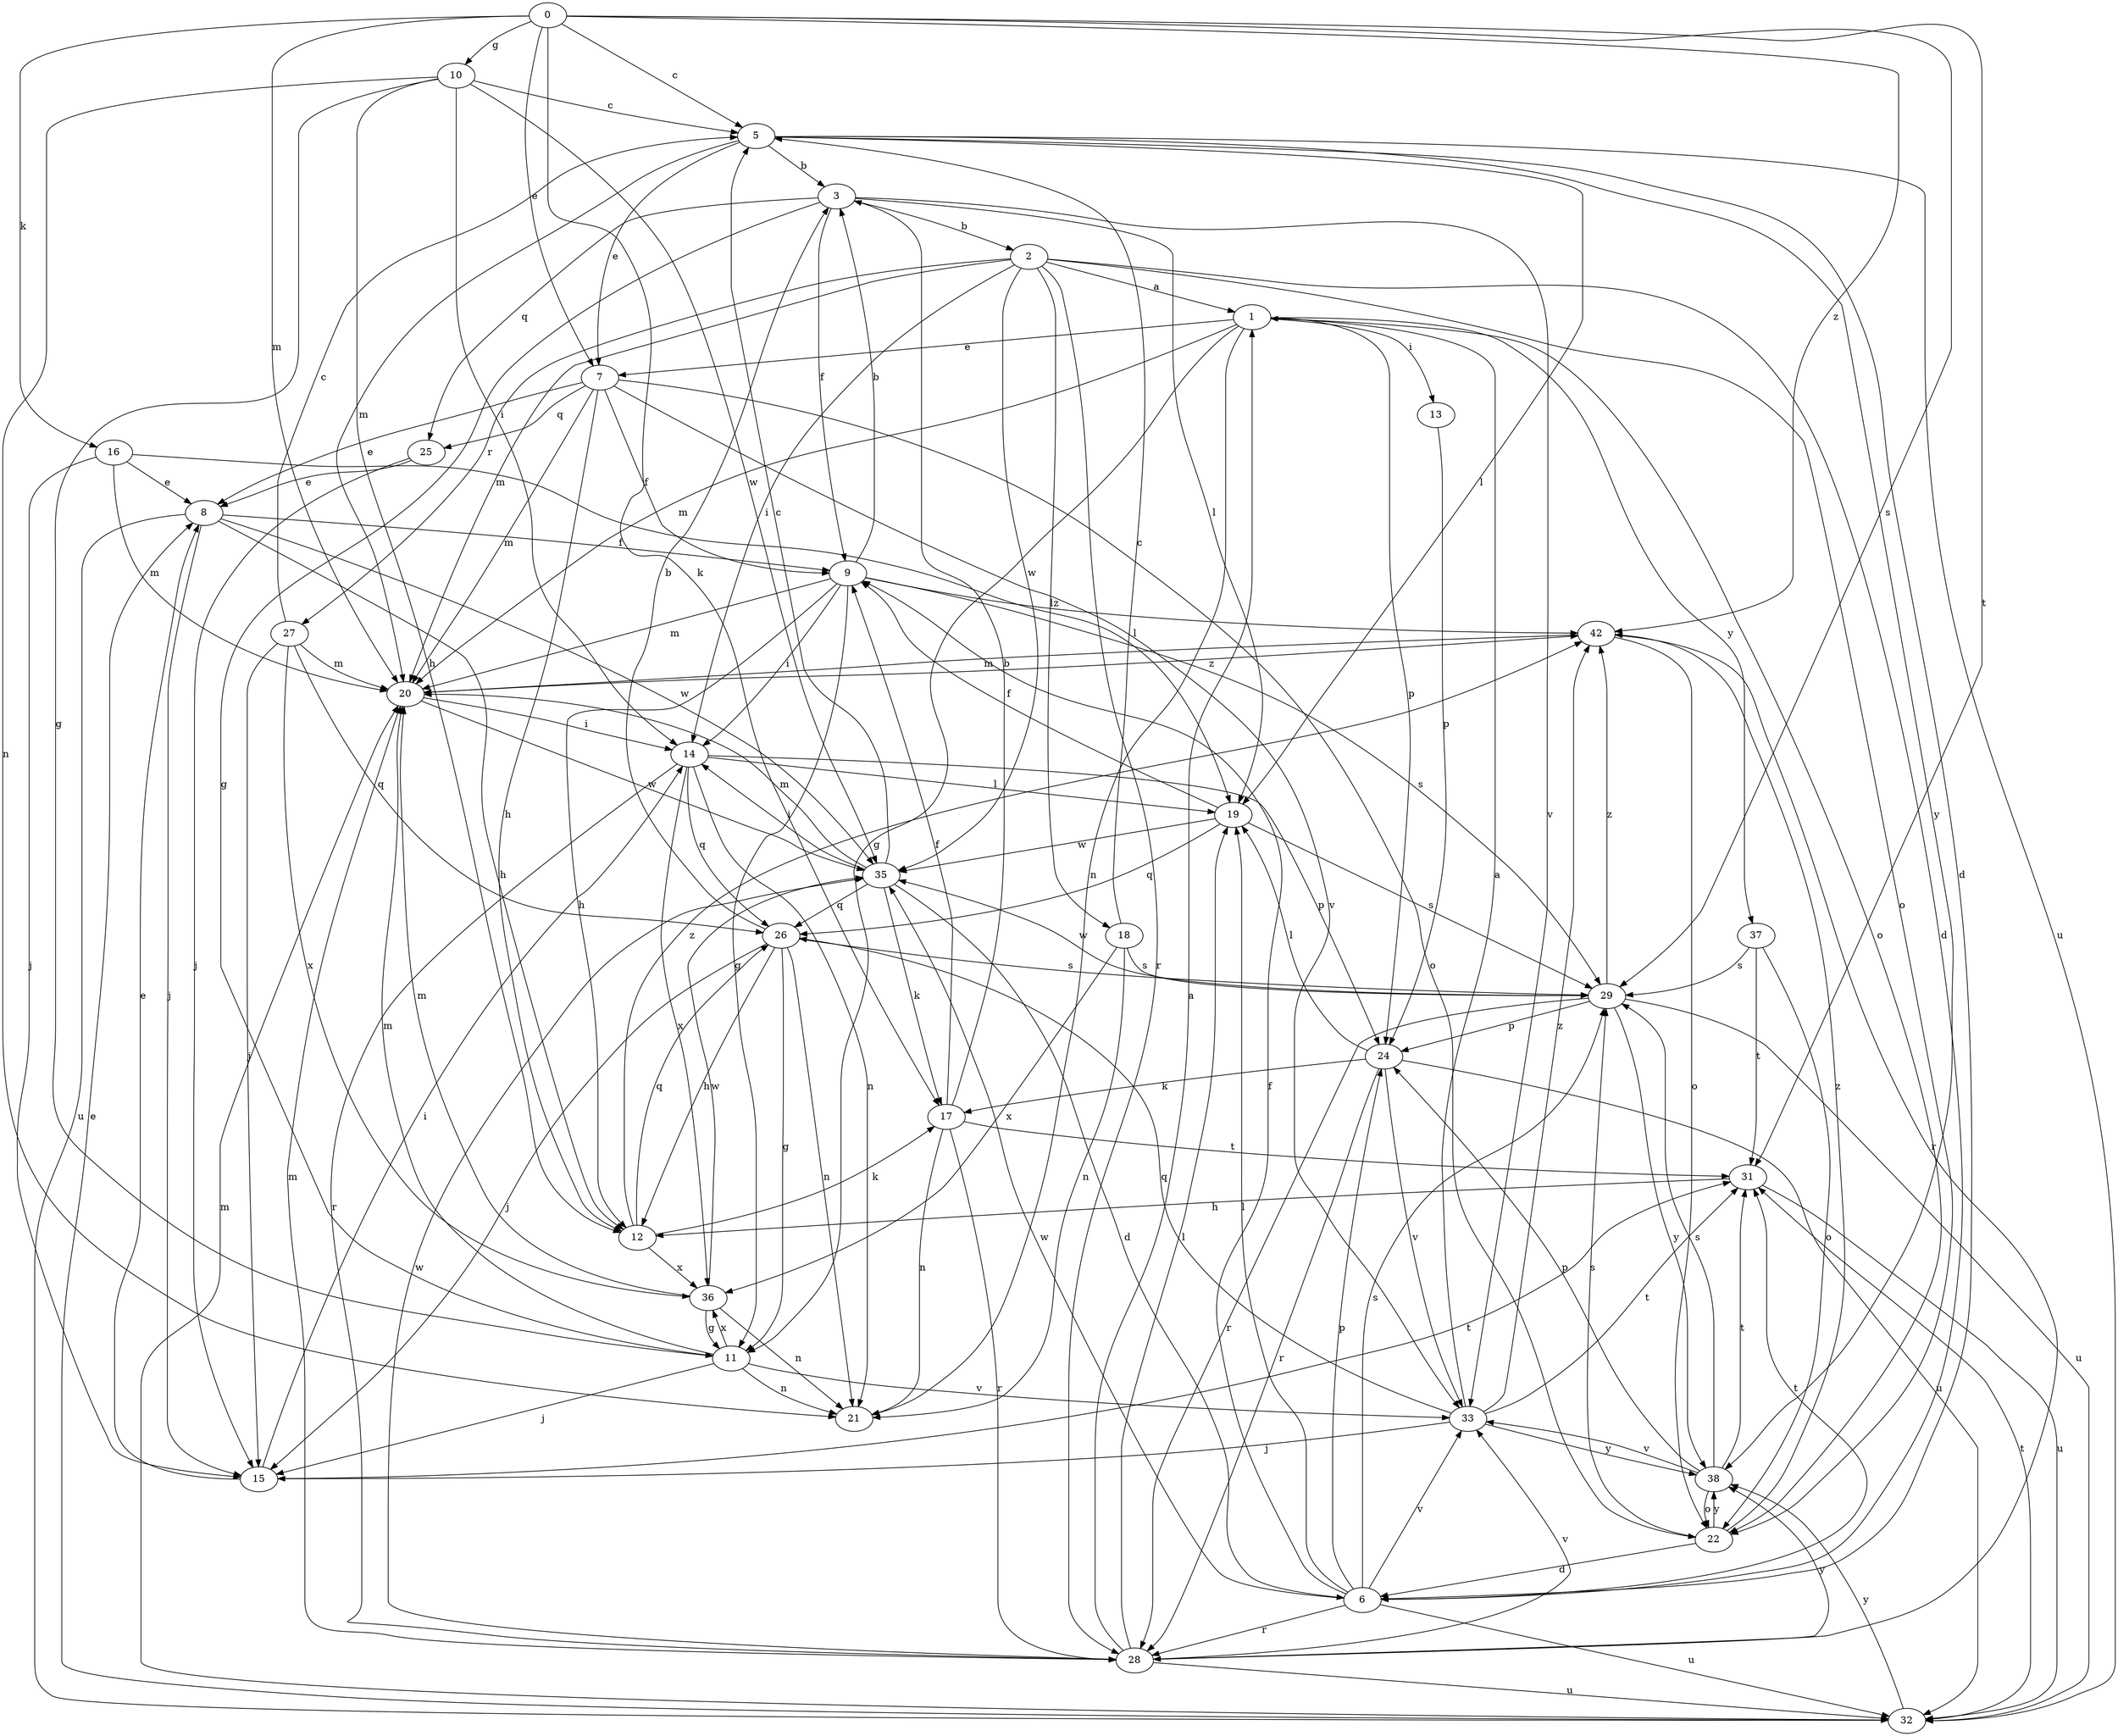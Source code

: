 strict digraph  {
0;
1;
2;
3;
5;
6;
7;
8;
9;
10;
11;
12;
13;
14;
15;
16;
17;
18;
19;
20;
21;
22;
24;
25;
26;
27;
28;
29;
31;
32;
33;
35;
36;
37;
38;
42;
0 -> 5  [label=c];
0 -> 7  [label=e];
0 -> 10  [label=g];
0 -> 16  [label=k];
0 -> 17  [label=k];
0 -> 20  [label=m];
0 -> 29  [label=s];
0 -> 31  [label=t];
0 -> 42  [label=z];
1 -> 7  [label=e];
1 -> 11  [label=g];
1 -> 13  [label=i];
1 -> 20  [label=m];
1 -> 21  [label=n];
1 -> 22  [label=o];
1 -> 24  [label=p];
1 -> 37  [label=y];
2 -> 1  [label=a];
2 -> 6  [label=d];
2 -> 14  [label=i];
2 -> 18  [label=l];
2 -> 20  [label=m];
2 -> 22  [label=o];
2 -> 27  [label=r];
2 -> 28  [label=r];
2 -> 35  [label=w];
3 -> 2  [label=b];
3 -> 9  [label=f];
3 -> 11  [label=g];
3 -> 19  [label=l];
3 -> 25  [label=q];
3 -> 33  [label=v];
5 -> 3  [label=b];
5 -> 6  [label=d];
5 -> 7  [label=e];
5 -> 19  [label=l];
5 -> 20  [label=m];
5 -> 32  [label=u];
5 -> 38  [label=y];
6 -> 9  [label=f];
6 -> 19  [label=l];
6 -> 24  [label=p];
6 -> 28  [label=r];
6 -> 29  [label=s];
6 -> 31  [label=t];
6 -> 32  [label=u];
6 -> 33  [label=v];
6 -> 35  [label=w];
7 -> 8  [label=e];
7 -> 9  [label=f];
7 -> 12  [label=h];
7 -> 20  [label=m];
7 -> 22  [label=o];
7 -> 25  [label=q];
7 -> 33  [label=v];
8 -> 9  [label=f];
8 -> 12  [label=h];
8 -> 15  [label=j];
8 -> 32  [label=u];
8 -> 35  [label=w];
9 -> 3  [label=b];
9 -> 11  [label=g];
9 -> 12  [label=h];
9 -> 14  [label=i];
9 -> 20  [label=m];
9 -> 29  [label=s];
9 -> 42  [label=z];
10 -> 5  [label=c];
10 -> 11  [label=g];
10 -> 12  [label=h];
10 -> 14  [label=i];
10 -> 21  [label=n];
10 -> 35  [label=w];
11 -> 15  [label=j];
11 -> 20  [label=m];
11 -> 21  [label=n];
11 -> 33  [label=v];
11 -> 36  [label=x];
12 -> 17  [label=k];
12 -> 26  [label=q];
12 -> 36  [label=x];
12 -> 42  [label=z];
13 -> 24  [label=p];
14 -> 19  [label=l];
14 -> 21  [label=n];
14 -> 24  [label=p];
14 -> 26  [label=q];
14 -> 28  [label=r];
14 -> 36  [label=x];
15 -> 8  [label=e];
15 -> 14  [label=i];
15 -> 31  [label=t];
16 -> 8  [label=e];
16 -> 15  [label=j];
16 -> 19  [label=l];
16 -> 20  [label=m];
17 -> 3  [label=b];
17 -> 9  [label=f];
17 -> 21  [label=n];
17 -> 28  [label=r];
17 -> 31  [label=t];
18 -> 5  [label=c];
18 -> 21  [label=n];
18 -> 29  [label=s];
18 -> 36  [label=x];
19 -> 9  [label=f];
19 -> 26  [label=q];
19 -> 29  [label=s];
19 -> 35  [label=w];
20 -> 14  [label=i];
20 -> 35  [label=w];
20 -> 42  [label=z];
22 -> 6  [label=d];
22 -> 29  [label=s];
22 -> 38  [label=y];
22 -> 42  [label=z];
24 -> 17  [label=k];
24 -> 19  [label=l];
24 -> 28  [label=r];
24 -> 32  [label=u];
24 -> 33  [label=v];
25 -> 8  [label=e];
25 -> 15  [label=j];
26 -> 3  [label=b];
26 -> 11  [label=g];
26 -> 12  [label=h];
26 -> 15  [label=j];
26 -> 21  [label=n];
26 -> 29  [label=s];
27 -> 5  [label=c];
27 -> 15  [label=j];
27 -> 20  [label=m];
27 -> 26  [label=q];
27 -> 36  [label=x];
28 -> 1  [label=a];
28 -> 19  [label=l];
28 -> 20  [label=m];
28 -> 32  [label=u];
28 -> 33  [label=v];
28 -> 35  [label=w];
28 -> 38  [label=y];
29 -> 24  [label=p];
29 -> 28  [label=r];
29 -> 32  [label=u];
29 -> 35  [label=w];
29 -> 38  [label=y];
29 -> 42  [label=z];
31 -> 12  [label=h];
31 -> 32  [label=u];
32 -> 8  [label=e];
32 -> 20  [label=m];
32 -> 31  [label=t];
32 -> 38  [label=y];
33 -> 1  [label=a];
33 -> 15  [label=j];
33 -> 26  [label=q];
33 -> 31  [label=t];
33 -> 38  [label=y];
33 -> 42  [label=z];
35 -> 5  [label=c];
35 -> 6  [label=d];
35 -> 14  [label=i];
35 -> 17  [label=k];
35 -> 20  [label=m];
35 -> 26  [label=q];
36 -> 11  [label=g];
36 -> 20  [label=m];
36 -> 21  [label=n];
36 -> 35  [label=w];
37 -> 22  [label=o];
37 -> 29  [label=s];
37 -> 31  [label=t];
38 -> 22  [label=o];
38 -> 24  [label=p];
38 -> 29  [label=s];
38 -> 31  [label=t];
38 -> 33  [label=v];
42 -> 20  [label=m];
42 -> 22  [label=o];
42 -> 28  [label=r];
}
